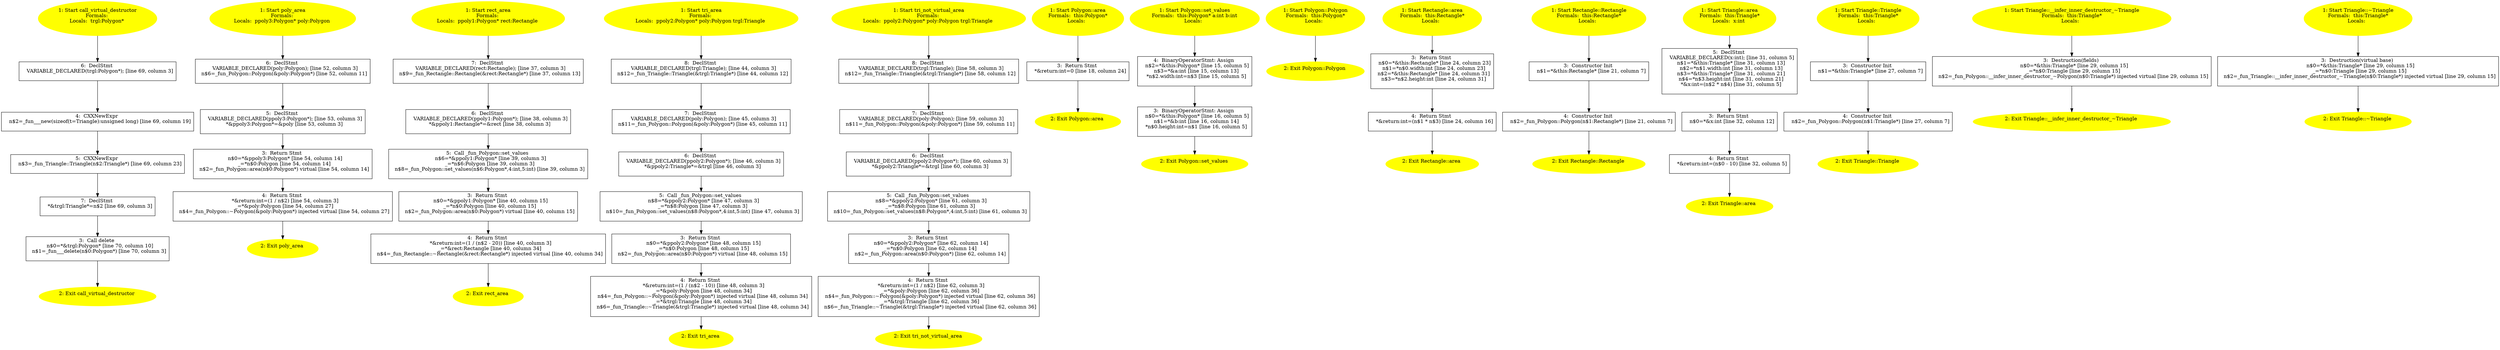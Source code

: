 /* @generated */
digraph cfg {
"call_virtual_destructor#684739711.d267757a410b72ca_1" [label="1: Start call_virtual_destructor\nFormals: \nLocals:  trgl:Polygon* \n  " color=yellow style=filled]
	

	 "call_virtual_destructor#684739711.d267757a410b72ca_1" -> "call_virtual_destructor#684739711.d267757a410b72ca_6" ;
"call_virtual_destructor#684739711.d267757a410b72ca_2" [label="2: Exit call_virtual_destructor \n  " color=yellow style=filled]
	

"call_virtual_destructor#684739711.d267757a410b72ca_3" [label="3:  Call delete \n   n$0=*&trgl:Polygon* [line 70, column 10]\n  n$1=_fun___delete(n$0:Polygon*) [line 70, column 3]\n " shape="box"]
	

	 "call_virtual_destructor#684739711.d267757a410b72ca_3" -> "call_virtual_destructor#684739711.d267757a410b72ca_2" ;
"call_virtual_destructor#684739711.d267757a410b72ca_4" [label="4:  CXXNewExpr \n   n$2=_fun___new(sizeof(t=Triangle):unsigned long) [line 69, column 19]\n " shape="box"]
	

	 "call_virtual_destructor#684739711.d267757a410b72ca_4" -> "call_virtual_destructor#684739711.d267757a410b72ca_5" ;
"call_virtual_destructor#684739711.d267757a410b72ca_5" [label="5:  CXXNewExpr \n   n$3=_fun_Triangle::Triangle(n$2:Triangle*) [line 69, column 23]\n " shape="box"]
	

	 "call_virtual_destructor#684739711.d267757a410b72ca_5" -> "call_virtual_destructor#684739711.d267757a410b72ca_7" ;
"call_virtual_destructor#684739711.d267757a410b72ca_6" [label="6:  DeclStmt \n   VARIABLE_DECLARED(trgl:Polygon*); [line 69, column 3]\n " shape="box"]
	

	 "call_virtual_destructor#684739711.d267757a410b72ca_6" -> "call_virtual_destructor#684739711.d267757a410b72ca_4" ;
"call_virtual_destructor#684739711.d267757a410b72ca_7" [label="7:  DeclStmt \n   *&trgl:Triangle*=n$2 [line 69, column 3]\n " shape="box"]
	

	 "call_virtual_destructor#684739711.d267757a410b72ca_7" -> "call_virtual_destructor#684739711.d267757a410b72ca_3" ;
"poly_area#4209622570361008343.816833144841084a_1" [label="1: Start poly_area\nFormals: \nLocals:  ppoly3:Polygon* poly:Polygon \n  " color=yellow style=filled]
	

	 "poly_area#4209622570361008343.816833144841084a_1" -> "poly_area#4209622570361008343.816833144841084a_6" ;
"poly_area#4209622570361008343.816833144841084a_2" [label="2: Exit poly_area \n  " color=yellow style=filled]
	

"poly_area#4209622570361008343.816833144841084a_3" [label="3:  Return Stmt \n   n$0=*&ppoly3:Polygon* [line 54, column 14]\n  _=*n$0:Polygon [line 54, column 14]\n  n$2=_fun_Polygon::area(n$0:Polygon*) virtual [line 54, column 14]\n " shape="box"]
	

	 "poly_area#4209622570361008343.816833144841084a_3" -> "poly_area#4209622570361008343.816833144841084a_4" ;
"poly_area#4209622570361008343.816833144841084a_4" [label="4:  Return Stmt \n   *&return:int=(1 / n$2) [line 54, column 3]\n  _=*&poly:Polygon [line 54, column 27]\n  n$4=_fun_Polygon::~Polygon(&poly:Polygon*) injected virtual [line 54, column 27]\n " shape="box"]
	

	 "poly_area#4209622570361008343.816833144841084a_4" -> "poly_area#4209622570361008343.816833144841084a_2" ;
"poly_area#4209622570361008343.816833144841084a_5" [label="5:  DeclStmt \n   VARIABLE_DECLARED(ppoly3:Polygon*); [line 53, column 3]\n  *&ppoly3:Polygon*=&poly [line 53, column 3]\n " shape="box"]
	

	 "poly_area#4209622570361008343.816833144841084a_5" -> "poly_area#4209622570361008343.816833144841084a_3" ;
"poly_area#4209622570361008343.816833144841084a_6" [label="6:  DeclStmt \n   VARIABLE_DECLARED(poly:Polygon); [line 52, column 3]\n  n$6=_fun_Polygon::Polygon(&poly:Polygon*) [line 52, column 11]\n " shape="box"]
	

	 "poly_area#4209622570361008343.816833144841084a_6" -> "poly_area#4209622570361008343.816833144841084a_5" ;
"rect_area#9087317270636867019.dedb17c23e2d96dd_1" [label="1: Start rect_area\nFormals: \nLocals:  ppoly1:Polygon* rect:Rectangle \n  " color=yellow style=filled]
	

	 "rect_area#9087317270636867019.dedb17c23e2d96dd_1" -> "rect_area#9087317270636867019.dedb17c23e2d96dd_7" ;
"rect_area#9087317270636867019.dedb17c23e2d96dd_2" [label="2: Exit rect_area \n  " color=yellow style=filled]
	

"rect_area#9087317270636867019.dedb17c23e2d96dd_3" [label="3:  Return Stmt \n   n$0=*&ppoly1:Polygon* [line 40, column 15]\n  _=*n$0:Polygon [line 40, column 15]\n  n$2=_fun_Polygon::area(n$0:Polygon*) virtual [line 40, column 15]\n " shape="box"]
	

	 "rect_area#9087317270636867019.dedb17c23e2d96dd_3" -> "rect_area#9087317270636867019.dedb17c23e2d96dd_4" ;
"rect_area#9087317270636867019.dedb17c23e2d96dd_4" [label="4:  Return Stmt \n   *&return:int=(1 / (n$2 - 20)) [line 40, column 3]\n  _=*&rect:Rectangle [line 40, column 34]\n  n$4=_fun_Rectangle::~Rectangle(&rect:Rectangle*) injected virtual [line 40, column 34]\n " shape="box"]
	

	 "rect_area#9087317270636867019.dedb17c23e2d96dd_4" -> "rect_area#9087317270636867019.dedb17c23e2d96dd_2" ;
"rect_area#9087317270636867019.dedb17c23e2d96dd_5" [label="5:  Call _fun_Polygon::set_values \n   n$6=*&ppoly1:Polygon* [line 39, column 3]\n  _=*n$6:Polygon [line 39, column 3]\n  n$8=_fun_Polygon::set_values(n$6:Polygon*,4:int,5:int) [line 39, column 3]\n " shape="box"]
	

	 "rect_area#9087317270636867019.dedb17c23e2d96dd_5" -> "rect_area#9087317270636867019.dedb17c23e2d96dd_3" ;
"rect_area#9087317270636867019.dedb17c23e2d96dd_6" [label="6:  DeclStmt \n   VARIABLE_DECLARED(ppoly1:Polygon*); [line 38, column 3]\n  *&ppoly1:Rectangle*=&rect [line 38, column 3]\n " shape="box"]
	

	 "rect_area#9087317270636867019.dedb17c23e2d96dd_6" -> "rect_area#9087317270636867019.dedb17c23e2d96dd_5" ;
"rect_area#9087317270636867019.dedb17c23e2d96dd_7" [label="7:  DeclStmt \n   VARIABLE_DECLARED(rect:Rectangle); [line 37, column 3]\n  n$9=_fun_Rectangle::Rectangle(&rect:Rectangle*) [line 37, column 13]\n " shape="box"]
	

	 "rect_area#9087317270636867019.dedb17c23e2d96dd_7" -> "rect_area#9087317270636867019.dedb17c23e2d96dd_6" ;
"tri_area#1215149030941579879.cc7663ab4ea89457_1" [label="1: Start tri_area\nFormals: \nLocals:  ppoly2:Polygon* poly:Polygon trgl:Triangle \n  " color=yellow style=filled]
	

	 "tri_area#1215149030941579879.cc7663ab4ea89457_1" -> "tri_area#1215149030941579879.cc7663ab4ea89457_8" ;
"tri_area#1215149030941579879.cc7663ab4ea89457_2" [label="2: Exit tri_area \n  " color=yellow style=filled]
	

"tri_area#1215149030941579879.cc7663ab4ea89457_3" [label="3:  Return Stmt \n   n$0=*&ppoly2:Polygon* [line 48, column 15]\n  _=*n$0:Polygon [line 48, column 15]\n  n$2=_fun_Polygon::area(n$0:Polygon*) virtual [line 48, column 15]\n " shape="box"]
	

	 "tri_area#1215149030941579879.cc7663ab4ea89457_3" -> "tri_area#1215149030941579879.cc7663ab4ea89457_4" ;
"tri_area#1215149030941579879.cc7663ab4ea89457_4" [label="4:  Return Stmt \n   *&return:int=(1 / (n$2 - 10)) [line 48, column 3]\n  _=*&poly:Polygon [line 48, column 34]\n  n$4=_fun_Polygon::~Polygon(&poly:Polygon*) injected virtual [line 48, column 34]\n  _=*&trgl:Triangle [line 48, column 34]\n  n$6=_fun_Triangle::~Triangle(&trgl:Triangle*) injected virtual [line 48, column 34]\n " shape="box"]
	

	 "tri_area#1215149030941579879.cc7663ab4ea89457_4" -> "tri_area#1215149030941579879.cc7663ab4ea89457_2" ;
"tri_area#1215149030941579879.cc7663ab4ea89457_5" [label="5:  Call _fun_Polygon::set_values \n   n$8=*&ppoly2:Polygon* [line 47, column 3]\n  _=*n$8:Polygon [line 47, column 3]\n  n$10=_fun_Polygon::set_values(n$8:Polygon*,4:int,5:int) [line 47, column 3]\n " shape="box"]
	

	 "tri_area#1215149030941579879.cc7663ab4ea89457_5" -> "tri_area#1215149030941579879.cc7663ab4ea89457_3" ;
"tri_area#1215149030941579879.cc7663ab4ea89457_6" [label="6:  DeclStmt \n   VARIABLE_DECLARED(ppoly2:Polygon*); [line 46, column 3]\n  *&ppoly2:Triangle*=&trgl [line 46, column 3]\n " shape="box"]
	

	 "tri_area#1215149030941579879.cc7663ab4ea89457_6" -> "tri_area#1215149030941579879.cc7663ab4ea89457_5" ;
"tri_area#1215149030941579879.cc7663ab4ea89457_7" [label="7:  DeclStmt \n   VARIABLE_DECLARED(poly:Polygon); [line 45, column 3]\n  n$11=_fun_Polygon::Polygon(&poly:Polygon*) [line 45, column 11]\n " shape="box"]
	

	 "tri_area#1215149030941579879.cc7663ab4ea89457_7" -> "tri_area#1215149030941579879.cc7663ab4ea89457_6" ;
"tri_area#1215149030941579879.cc7663ab4ea89457_8" [label="8:  DeclStmt \n   VARIABLE_DECLARED(trgl:Triangle); [line 44, column 3]\n  n$12=_fun_Triangle::Triangle(&trgl:Triangle*) [line 44, column 12]\n " shape="box"]
	

	 "tri_area#1215149030941579879.cc7663ab4ea89457_8" -> "tri_area#1215149030941579879.cc7663ab4ea89457_7" ;
"tri_not_virtual_area#943556229635.88e7106fc7dcfd34_1" [label="1: Start tri_not_virtual_area\nFormals: \nLocals:  ppoly2:Polygon* poly:Polygon trgl:Triangle \n  " color=yellow style=filled]
	

	 "tri_not_virtual_area#943556229635.88e7106fc7dcfd34_1" -> "tri_not_virtual_area#943556229635.88e7106fc7dcfd34_8" ;
"tri_not_virtual_area#943556229635.88e7106fc7dcfd34_2" [label="2: Exit tri_not_virtual_area \n  " color=yellow style=filled]
	

"tri_not_virtual_area#943556229635.88e7106fc7dcfd34_3" [label="3:  Return Stmt \n   n$0=*&ppoly2:Polygon* [line 62, column 14]\n  _=*n$0:Polygon [line 62, column 14]\n  n$2=_fun_Polygon::area(n$0:Polygon*) [line 62, column 14]\n " shape="box"]
	

	 "tri_not_virtual_area#943556229635.88e7106fc7dcfd34_3" -> "tri_not_virtual_area#943556229635.88e7106fc7dcfd34_4" ;
"tri_not_virtual_area#943556229635.88e7106fc7dcfd34_4" [label="4:  Return Stmt \n   *&return:int=(1 / n$2) [line 62, column 3]\n  _=*&poly:Polygon [line 62, column 36]\n  n$4=_fun_Polygon::~Polygon(&poly:Polygon*) injected virtual [line 62, column 36]\n  _=*&trgl:Triangle [line 62, column 36]\n  n$6=_fun_Triangle::~Triangle(&trgl:Triangle*) injected virtual [line 62, column 36]\n " shape="box"]
	

	 "tri_not_virtual_area#943556229635.88e7106fc7dcfd34_4" -> "tri_not_virtual_area#943556229635.88e7106fc7dcfd34_2" ;
"tri_not_virtual_area#943556229635.88e7106fc7dcfd34_5" [label="5:  Call _fun_Polygon::set_values \n   n$8=*&ppoly2:Polygon* [line 61, column 3]\n  _=*n$8:Polygon [line 61, column 3]\n  n$10=_fun_Polygon::set_values(n$8:Polygon*,4:int,5:int) [line 61, column 3]\n " shape="box"]
	

	 "tri_not_virtual_area#943556229635.88e7106fc7dcfd34_5" -> "tri_not_virtual_area#943556229635.88e7106fc7dcfd34_3" ;
"tri_not_virtual_area#943556229635.88e7106fc7dcfd34_6" [label="6:  DeclStmt \n   VARIABLE_DECLARED(ppoly2:Polygon*); [line 60, column 3]\n  *&ppoly2:Triangle*=&trgl [line 60, column 3]\n " shape="box"]
	

	 "tri_not_virtual_area#943556229635.88e7106fc7dcfd34_6" -> "tri_not_virtual_area#943556229635.88e7106fc7dcfd34_5" ;
"tri_not_virtual_area#943556229635.88e7106fc7dcfd34_7" [label="7:  DeclStmt \n   VARIABLE_DECLARED(poly:Polygon); [line 59, column 3]\n  n$11=_fun_Polygon::Polygon(&poly:Polygon*) [line 59, column 11]\n " shape="box"]
	

	 "tri_not_virtual_area#943556229635.88e7106fc7dcfd34_7" -> "tri_not_virtual_area#943556229635.88e7106fc7dcfd34_6" ;
"tri_not_virtual_area#943556229635.88e7106fc7dcfd34_8" [label="8:  DeclStmt \n   VARIABLE_DECLARED(trgl:Triangle); [line 58, column 3]\n  n$12=_fun_Triangle::Triangle(&trgl:Triangle*) [line 58, column 12]\n " shape="box"]
	

	 "tri_not_virtual_area#943556229635.88e7106fc7dcfd34_8" -> "tri_not_virtual_area#943556229635.88e7106fc7dcfd34_7" ;
"area#Polygon#(1453466887601056487.ccccc470b1eafda4_1" [label="1: Start Polygon::area\nFormals:  this:Polygon*\nLocals:  \n  " color=yellow style=filled]
	

	 "area#Polygon#(1453466887601056487.ccccc470b1eafda4_1" -> "area#Polygon#(1453466887601056487.ccccc470b1eafda4_3" ;
"area#Polygon#(1453466887601056487.ccccc470b1eafda4_2" [label="2: Exit Polygon::area \n  " color=yellow style=filled]
	

"area#Polygon#(1453466887601056487.ccccc470b1eafda4_3" [label="3:  Return Stmt \n   *&return:int=0 [line 18, column 24]\n " shape="box"]
	

	 "area#Polygon#(1453466887601056487.ccccc470b1eafda4_3" -> "area#Polygon#(1453466887601056487.ccccc470b1eafda4_2" ;
"set_values#Polygon#(2698446688876.f9216ba6d3085c8b_1" [label="1: Start Polygon::set_values\nFormals:  this:Polygon* a:int b:int\nLocals:  \n  " color=yellow style=filled]
	

	 "set_values#Polygon#(2698446688876.f9216ba6d3085c8b_1" -> "set_values#Polygon#(2698446688876.f9216ba6d3085c8b_4" ;
"set_values#Polygon#(2698446688876.f9216ba6d3085c8b_2" [label="2: Exit Polygon::set_values \n  " color=yellow style=filled]
	

"set_values#Polygon#(2698446688876.f9216ba6d3085c8b_3" [label="3:  BinaryOperatorStmt: Assign \n   n$0=*&this:Polygon* [line 16, column 5]\n  n$1=*&b:int [line 16, column 14]\n  *n$0.height:int=n$1 [line 16, column 5]\n " shape="box"]
	

	 "set_values#Polygon#(2698446688876.f9216ba6d3085c8b_3" -> "set_values#Polygon#(2698446688876.f9216ba6d3085c8b_2" ;
"set_values#Polygon#(2698446688876.f9216ba6d3085c8b_4" [label="4:  BinaryOperatorStmt: Assign \n   n$2=*&this:Polygon* [line 15, column 5]\n  n$3=*&a:int [line 15, column 13]\n  *n$2.width:int=n$3 [line 15, column 5]\n " shape="box"]
	

	 "set_values#Polygon#(2698446688876.f9216ba6d3085c8b_4" -> "set_values#Polygon#(2698446688876.f9216ba6d3085c8b_3" ;
"Polygon#Polygon#{1146935492202511.8fcae27003a8dcdf_1" [label="1: Start Polygon::Polygon\nFormals:  this:Polygon*\nLocals:  \n  " color=yellow style=filled]
	

	 "Polygon#Polygon#{1146935492202511.8fcae27003a8dcdf_1" -> "Polygon#Polygon#{1146935492202511.8fcae27003a8dcdf_2" ;
"Polygon#Polygon#{1146935492202511.8fcae27003a8dcdf_2" [label="2: Exit Polygon::Polygon \n  " color=yellow style=filled]
	

"area#Rectangle#(14534668876010564.9b17971eaa6024f5_1" [label="1: Start Rectangle::area\nFormals:  this:Rectangle*\nLocals:  \n  " color=yellow style=filled]
	

	 "area#Rectangle#(14534668876010564.9b17971eaa6024f5_1" -> "area#Rectangle#(14534668876010564.9b17971eaa6024f5_3" ;
"area#Rectangle#(14534668876010564.9b17971eaa6024f5_2" [label="2: Exit Rectangle::area \n  " color=yellow style=filled]
	

"area#Rectangle#(14534668876010564.9b17971eaa6024f5_3" [label="3:  Return Stmt \n   n$0=*&this:Rectangle* [line 24, column 23]\n  n$1=*n$0.width:int [line 24, column 23]\n  n$2=*&this:Rectangle* [line 24, column 31]\n  n$3=*n$2.height:int [line 24, column 31]\n " shape="box"]
	

	 "area#Rectangle#(14534668876010564.9b17971eaa6024f5_3" -> "area#Rectangle#(14534668876010564.9b17971eaa6024f5_4" ;
"area#Rectangle#(14534668876010564.9b17971eaa6024f5_4" [label="4:  Return Stmt \n   *&return:int=(n$1 * n$3) [line 24, column 16]\n " shape="box"]
	

	 "area#Rectangle#(14534668876010564.9b17971eaa6024f5_4" -> "area#Rectangle#(14534668876010564.9b17971eaa6024f5_2" ;
"Rectangle#Rectangle#{377703677907.b489689f1ea2a6c0_1" [label="1: Start Rectangle::Rectangle\nFormals:  this:Rectangle*\nLocals:  \n  " color=yellow style=filled]
	

	 "Rectangle#Rectangle#{377703677907.b489689f1ea2a6c0_1" -> "Rectangle#Rectangle#{377703677907.b489689f1ea2a6c0_3" ;
"Rectangle#Rectangle#{377703677907.b489689f1ea2a6c0_2" [label="2: Exit Rectangle::Rectangle \n  " color=yellow style=filled]
	

"Rectangle#Rectangle#{377703677907.b489689f1ea2a6c0_3" [label="3:  Constructor Init \n   n$1=*&this:Rectangle* [line 21, column 7]\n " shape="box"]
	

	 "Rectangle#Rectangle#{377703677907.b489689f1ea2a6c0_3" -> "Rectangle#Rectangle#{377703677907.b489689f1ea2a6c0_4" ;
"Rectangle#Rectangle#{377703677907.b489689f1ea2a6c0_4" [label="4:  Constructor Init \n   n$2=_fun_Polygon::Polygon(n$1:Rectangle*) [line 21, column 7]\n " shape="box"]
	

	 "Rectangle#Rectangle#{377703677907.b489689f1ea2a6c0_4" -> "Rectangle#Rectangle#{377703677907.b489689f1ea2a6c0_2" ;
"area#Triangle#(145346688760105648.b2c96bbb8f170e9d_1" [label="1: Start Triangle::area\nFormals:  this:Triangle*\nLocals:  x:int \n  " color=yellow style=filled]
	

	 "area#Triangle#(145346688760105648.b2c96bbb8f170e9d_1" -> "area#Triangle#(145346688760105648.b2c96bbb8f170e9d_5" ;
"area#Triangle#(145346688760105648.b2c96bbb8f170e9d_2" [label="2: Exit Triangle::area \n  " color=yellow style=filled]
	

"area#Triangle#(145346688760105648.b2c96bbb8f170e9d_3" [label="3:  Return Stmt \n   n$0=*&x:int [line 32, column 12]\n " shape="box"]
	

	 "area#Triangle#(145346688760105648.b2c96bbb8f170e9d_3" -> "area#Triangle#(145346688760105648.b2c96bbb8f170e9d_4" ;
"area#Triangle#(145346688760105648.b2c96bbb8f170e9d_4" [label="4:  Return Stmt \n   *&return:int=(n$0 - 10) [line 32, column 5]\n " shape="box"]
	

	 "area#Triangle#(145346688760105648.b2c96bbb8f170e9d_4" -> "area#Triangle#(145346688760105648.b2c96bbb8f170e9d_2" ;
"area#Triangle#(145346688760105648.b2c96bbb8f170e9d_5" [label="5:  DeclStmt \n   VARIABLE_DECLARED(x:int); [line 31, column 5]\n  n$1=*&this:Triangle* [line 31, column 13]\n  n$2=*n$1.width:int [line 31, column 13]\n  n$3=*&this:Triangle* [line 31, column 21]\n  n$4=*n$3.height:int [line 31, column 21]\n  *&x:int=(n$2 * n$4) [line 31, column 5]\n " shape="box"]
	

	 "area#Triangle#(145346688760105648.b2c96bbb8f170e9d_5" -> "area#Triangle#(145346688760105648.b2c96bbb8f170e9d_3" ;
"Triangle#Triangle#{14925008984920.e64c12e70a0a920b_1" [label="1: Start Triangle::Triangle\nFormals:  this:Triangle*\nLocals:  \n  " color=yellow style=filled]
	

	 "Triangle#Triangle#{14925008984920.e64c12e70a0a920b_1" -> "Triangle#Triangle#{14925008984920.e64c12e70a0a920b_3" ;
"Triangle#Triangle#{14925008984920.e64c12e70a0a920b_2" [label="2: Exit Triangle::Triangle \n  " color=yellow style=filled]
	

"Triangle#Triangle#{14925008984920.e64c12e70a0a920b_3" [label="3:  Constructor Init \n   n$1=*&this:Triangle* [line 27, column 7]\n " shape="box"]
	

	 "Triangle#Triangle#{14925008984920.e64c12e70a0a920b_3" -> "Triangle#Triangle#{14925008984920.e64c12e70a0a920b_4" ;
"Triangle#Triangle#{14925008984920.e64c12e70a0a920b_4" [label="4:  Constructor Init \n   n$2=_fun_Polygon::Polygon(n$1:Triangle*) [line 27, column 7]\n " shape="box"]
	

	 "Triangle#Triangle#{14925008984920.e64c12e70a0a920b_4" -> "Triangle#Triangle#{14925008984920.e64c12e70a0a920b_2" ;
"__infer_inner_destructor_~Triangl.beef4fb985980507_1" [label="1: Start Triangle::__infer_inner_destructor_~Triangle\nFormals:  this:Triangle*\nLocals:  \n  " color=yellow style=filled]
	

	 "__infer_inner_destructor_~Triangl.beef4fb985980507_1" -> "__infer_inner_destructor_~Triangl.beef4fb985980507_3" ;
"__infer_inner_destructor_~Triangl.beef4fb985980507_2" [label="2: Exit Triangle::__infer_inner_destructor_~Triangle \n  " color=yellow style=filled]
	

"__infer_inner_destructor_~Triangl.beef4fb985980507_3" [label="3:  Destruction(fields) \n   n$0=*&this:Triangle* [line 29, column 15]\n  _=*n$0:Triangle [line 29, column 15]\n  n$2=_fun_Polygon::__infer_inner_destructor_~Polygon(n$0:Triangle*) injected virtual [line 29, column 15]\n " shape="box"]
	

	 "__infer_inner_destructor_~Triangl.beef4fb985980507_3" -> "__infer_inner_destructor_~Triangl.beef4fb985980507_2" ;
"~Triangle#Triangle#(1532134901977.1c72e28229f327d0_1" [label="1: Start Triangle::~Triangle\nFormals:  this:Triangle*\nLocals:  \n  " color=yellow style=filled]
	

	 "~Triangle#Triangle#(1532134901977.1c72e28229f327d0_1" -> "~Triangle#Triangle#(1532134901977.1c72e28229f327d0_3" ;
"~Triangle#Triangle#(1532134901977.1c72e28229f327d0_2" [label="2: Exit Triangle::~Triangle \n  " color=yellow style=filled]
	

"~Triangle#Triangle#(1532134901977.1c72e28229f327d0_3" [label="3:  Destruction(virtual base) \n   n$0=*&this:Triangle* [line 29, column 15]\n  _=*n$0:Triangle [line 29, column 15]\n  n$2=_fun_Triangle::__infer_inner_destructor_~Triangle(n$0:Triangle*) injected virtual [line 29, column 15]\n " shape="box"]
	

	 "~Triangle#Triangle#(1532134901977.1c72e28229f327d0_3" -> "~Triangle#Triangle#(1532134901977.1c72e28229f327d0_2" ;
}
